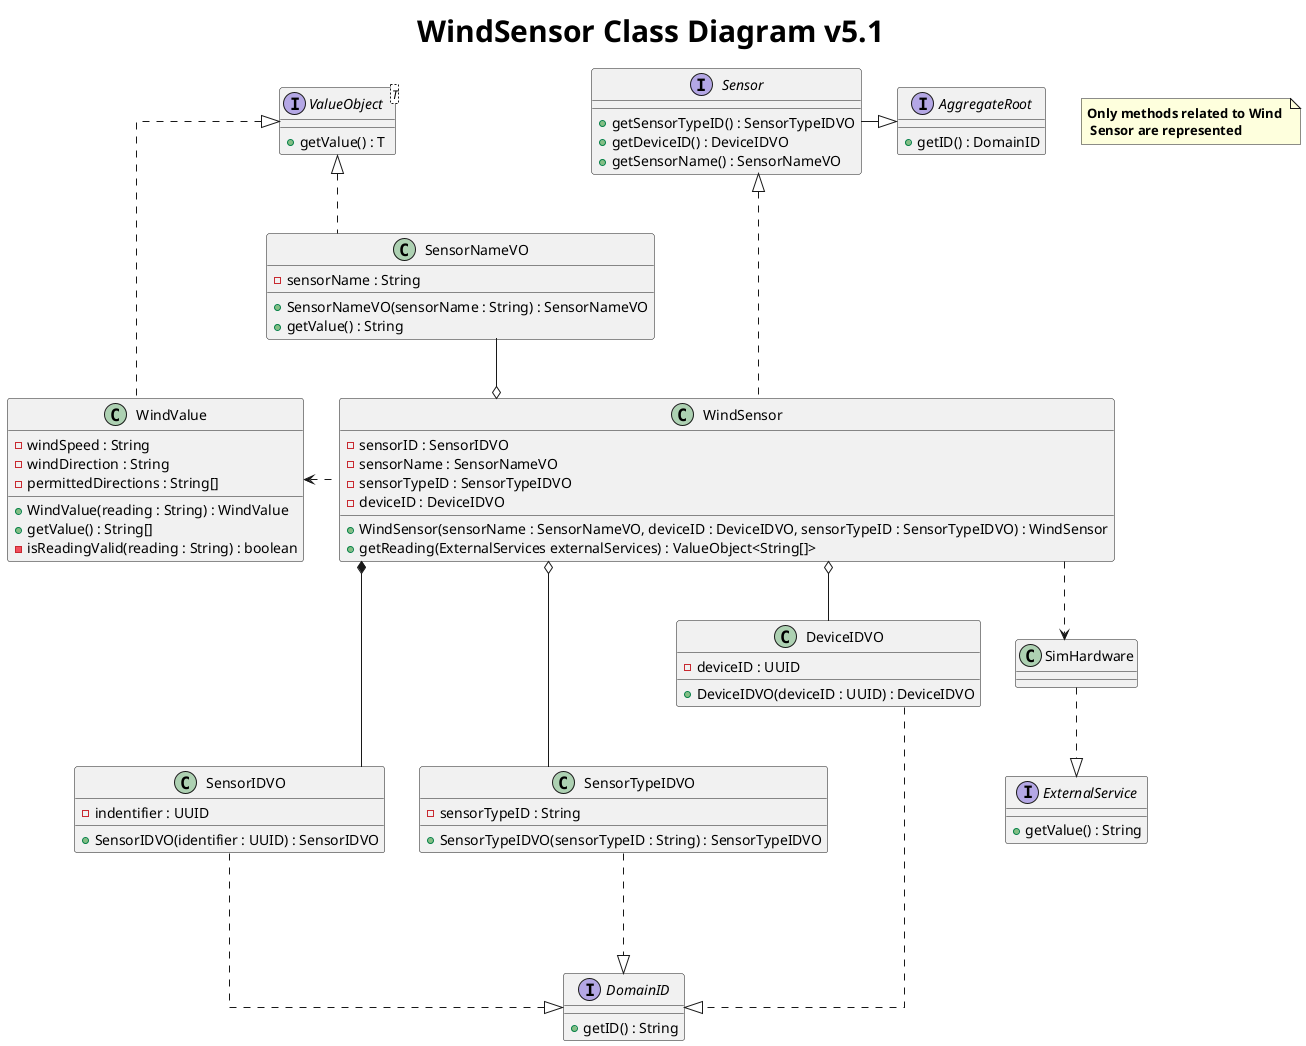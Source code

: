@startuml
title <size: 30> WindSensor Class Diagram v5.1

note "<b>Only methods related to Wind \n<b> Sensor are represented" as 1

skinparam linetype ortho

interface Sensor {
    + getSensorTypeID() : SensorTypeIDVO
    + getDeviceID() : DeviceIDVO
    + getSensorName() : SensorNameVO
}

class SensorIDVO {
    - indentifier : UUID
    + SensorIDVO(identifier : UUID) : SensorIDVO
}

class SensorNameVO {
    - sensorName : String
    + SensorNameVO(sensorName : String) : SensorNameVO
    + getValue() : String
}

class SensorTypeIDVO {
    - sensorTypeID : String
    + SensorTypeIDVO(sensorTypeID : String) : SensorTypeIDVO
}

class DeviceIDVO {
    - deviceID : UUID
    + DeviceIDVO(deviceID : UUID) : DeviceIDVO
}

interface DomainID {
    + getID() : String
}

interface ValueObject<T> {
    + getValue() : T
}

class WindSensor {
    - sensorID : SensorIDVO
    - sensorName : SensorNameVO
    - sensorTypeID : SensorTypeIDVO
    - deviceID : DeviceIDVO
    + WindSensor(sensorName : SensorNameVO, deviceID : DeviceIDVO, sensorTypeID : SensorTypeIDVO) : WindSensor
    + getReading(ExternalServices externalServices) : ValueObject<String[]>
}

class WindValue {
   - windSpeed : String
   - windDirection : String
   - permittedDirections : String[]

   + WindValue(reading : String) : WindValue
   + getValue() : String[]
   - isReadingValid(reading : String) : boolean
}


interface AggregateRoot{
    + getID() : DomainID
}

interface ExternalService{
    + getValue() : String
}

class SimHardware{
}


WindSensor *---down SensorIDVO
WindSensor o-- SensorTypeIDVO
WindSensor o-- DeviceIDVO
WindSensor o--left SensorNameVO
SensorIDVO -down..|> DomainID
SensorTypeIDVO -down..|> DomainID
DeviceIDVO -down..|> DomainID
SensorNameVO -left..|> ValueObject
WindValue -up..|> ValueObject
WindSensor -left..> WindValue
WindSensor -up..|> Sensor
Sensor -right--|>AggregateRoot
WindSensor ..> SimHardware
SimHardware -down.|> ExternalService

@enduml